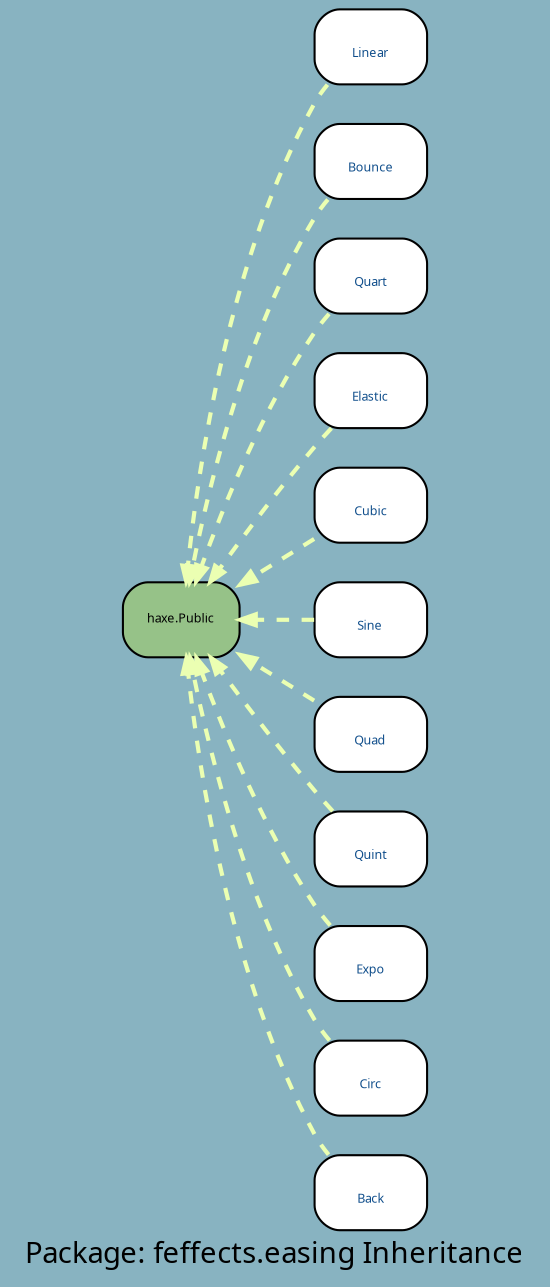 digraph uml {
	graph [label="Package: feffects.easing Inheritance", ratio=compress, rankdir=RL, smoothing=avg_dist, overlap=compress, packMode="graph", labelloc=c, fontname="DejaVu Sans Condenesed", fontsize=14, bgcolor="#88B3C1", fontcolor=black];
	node [label="\N", style="rounded,filled", fillcolor="#96c288", fontcolor="#104E8B", fontname="FFF Harmony", fontsize=6, shape=record, color=black];
	edge [fontname=Sans, fontsize=8, minlen="1.2", color=black, fontcolor=black];
	graph [lp="132,12",
		bb="0,0,264,601"];
	"feffects.easing.Linear" [label="{\nLinear}", fillcolor=white, URL="../types/feffects/easing/Linear.html", tooltip="\nLinear", portPos=w, pos="179,583", rects="152,565,206,601", width="0.75", height="0.50"];
	"haxe.Public" [fontcolor=black, pos="87,313", rects="59,295,116,331", width="0.78", height="0.50"];
	"feffects.easing.Bounce" [label="{\nBounce}", fillcolor=white, URL="../types/feffects/easing/Bounce.html", tooltip="\nBounce", portPos=w, pos="179,529", rects="152,511,206,547", width="0.75", height="0.50"];
	"feffects.easing.Quart" [label="{\nQuart}", fillcolor=white, URL="../types/feffects/easing/Quart.html", tooltip="\nQuart", portPos=w, pos="179,475", rects="152,457,206,493", width="0.75", height="0.50"];
	"feffects.easing.Elastic" [label="{\nElastic}", fillcolor=white, URL="../types/feffects/easing/Elastic.html", tooltip="\nElastic", portPos=w, pos="179,421", rects="152,403,206,439", width="0.75", height="0.50"];
	"feffects.easing.Cubic" [label="{\nCubic}", fillcolor=white, URL="../types/feffects/easing/Cubic.html", tooltip="\nCubic", portPos=w, pos="179,367", rects="152,349,206,385", width="0.75", height="0.50"];
	"feffects.easing.Sine" [label="{\nSine}", fillcolor=white, URL="../types/feffects/easing/Sine.html", tooltip="\nSine", portPos=w, pos="179,313", rects="152,295,206,331", width="0.75", height="0.50"];
	"feffects.easing.Quad" [label="{\nQuad}", fillcolor=white, URL="../types/feffects/easing/Quad.html", tooltip="\nQuad", portPos=w, pos="179,259", rects="152,241,206,277", width="0.75", height="0.50"];
	"feffects.easing.Quint" [label="{\nQuint}", fillcolor=white, URL="../types/feffects/easing/Quint.html", tooltip="\nQuint", portPos=w, pos="179,205", rects="152,187,206,223", width="0.75", height="0.50"];
	"feffects.easing.Expo" [label="{\nExpo}", fillcolor=white, URL="../types/feffects/easing/Expo.html", tooltip="\nExpo", portPos=w, pos="179,151", rects="152,133,206,169", width="0.75", height="0.50"];
	"feffects.easing.Circ" [label="{\nCirc}", fillcolor=white, URL="../types/feffects/easing/Circ.html", tooltip="\nCirc", portPos=w, pos="179,97", rects="152,79,206,115", width="0.75", height="0.50"];
	"feffects.easing.Back" [label="{\nBack}", fillcolor=white, URL="../types/feffects/easing/Back.html", tooltip="\nBack", portPos=w, pos="179,43", rects="152,25,206,61", width="0.75", height="0.50"];
	"feffects.easing.Linear" -> "haxe.Public" [color="#ebffb2", style="dashed, bold", arrowhead=normal, arrowsize="0.75", pos="e,89,331 159,565 156,562 154,559 152,556 110,484 95,385 90,339"];
	"feffects.easing.Bounce" -> "haxe.Public" [color="#ebffb2", style="dashed, bold", arrowhead=normal, arrowsize="0.75", pos="e,90,331 159,511 156,508 154,505 152,502 118,449 100,376 92,339"];
	"feffects.easing.Quart" -> "haxe.Public" [color="#ebffb2", style="dashed, bold", arrowhead=normal, arrowsize="0.75", pos="e,94,331 159,457 157,454 154,451 152,448 127,412 107,366 97,338"];
	"feffects.easing.Elastic" -> "haxe.Public" [color="#ebffb2", style="dashed, bold", arrowhead=normal, arrowsize="0.75", pos="e,101,331 161,403 158,400 155,397 152,394 135,375 118,354 106,337"];
	"feffects.easing.Cubic" -> "haxe.Public" [color="#ebffb2", style="dashed, bold", arrowhead=normal, arrowsize="0.75", pos="e,116,330 152,351 143,345 133,340 123,334"];
	"feffects.easing.Sine" -> "haxe.Public" [color="#ebffb2", style="dashed, bold", arrowhead=normal, arrowsize="0.75", pos="e,116,313 152,313 143,313 133,313 124,313"];
	"feffects.easing.Quad" -> "haxe.Public" [color="#ebffb2", style="dashed, bold", arrowhead=normal, arrowsize="0.75", pos="e,116,296 152,275 143,281 133,286 123,292"];
	"feffects.easing.Quint" -> "haxe.Public" [color="#ebffb2", style="dashed, bold", arrowhead=normal, arrowsize="0.75", pos="e,101,295 160,223 157,226 154,229 152,232 135,251 118,272 106,289"];
	"feffects.easing.Expo" -> "haxe.Public" [color="#ebffb2", style="dashed, bold", arrowhead=normal, arrowsize="0.75", pos="e,93,295 159,169 156,172 154,175 152,178 126,213 106,260 96,288"];
	"feffects.easing.Circ" -> "haxe.Public" [color="#ebffb2", style="dashed, bold", arrowhead=normal, arrowsize="0.75", pos="e,90,295 158,115 156,118 154,121 152,124 118,177 100,250 92,287"];
	"feffects.easing.Back" -> "haxe.Public" [color="#ebffb2", style="dashed, bold", arrowhead=normal, arrowsize="0.75", pos="e,89,295 158,61 156,64 154,67 152,70 110,142 95,241 90,287"];
}
